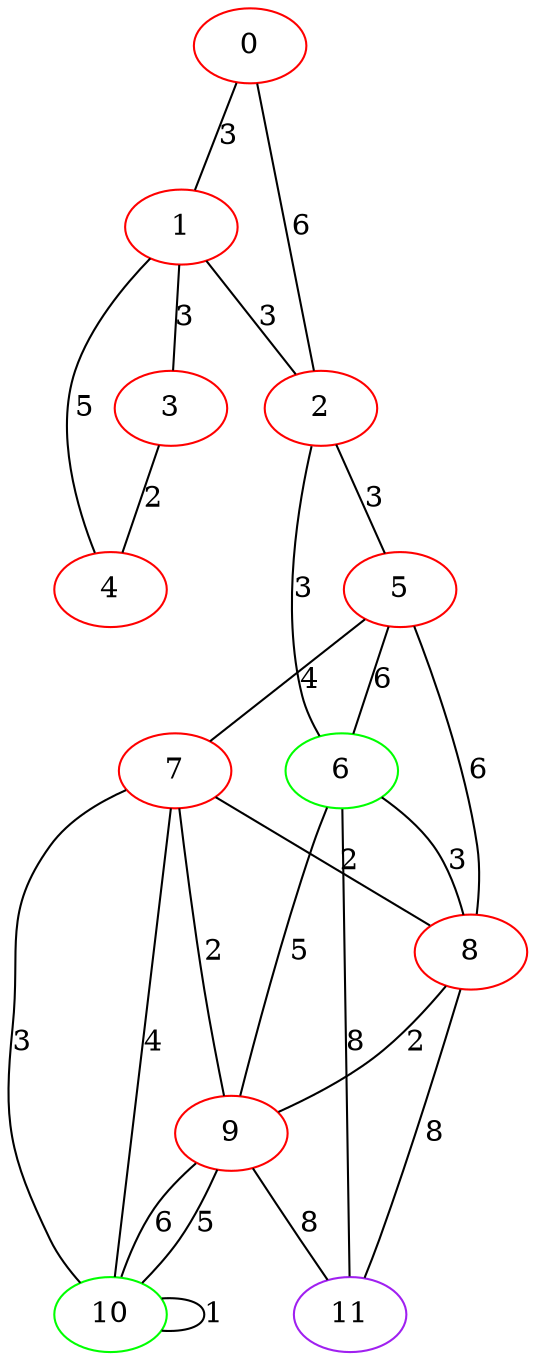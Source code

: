 graph "" {
0 [color=red, weight=1];
1 [color=red, weight=1];
2 [color=red, weight=1];
3 [color=red, weight=1];
4 [color=red, weight=1];
5 [color=red, weight=1];
6 [color=green, weight=2];
7 [color=red, weight=1];
8 [color=red, weight=1];
9 [color=red, weight=1];
10 [color=green, weight=2];
11 [color=purple, weight=4];
0 -- 1  [key=0, label=3];
0 -- 2  [key=0, label=6];
1 -- 2  [key=0, label=3];
1 -- 3  [key=0, label=3];
1 -- 4  [key=0, label=5];
2 -- 5  [key=0, label=3];
2 -- 6  [key=0, label=3];
3 -- 4  [key=0, label=2];
5 -- 8  [key=0, label=6];
5 -- 6  [key=0, label=6];
5 -- 7  [key=0, label=4];
6 -- 8  [key=0, label=3];
6 -- 9  [key=0, label=5];
6 -- 11  [key=0, label=8];
7 -- 8  [key=0, label=2];
7 -- 9  [key=0, label=2];
7 -- 10  [key=0, label=3];
7 -- 10  [key=1, label=4];
8 -- 9  [key=0, label=2];
8 -- 11  [key=0, label=8];
9 -- 10  [key=0, label=5];
9 -- 10  [key=1, label=6];
9 -- 11  [key=0, label=8];
10 -- 10  [key=0, label=1];
}
